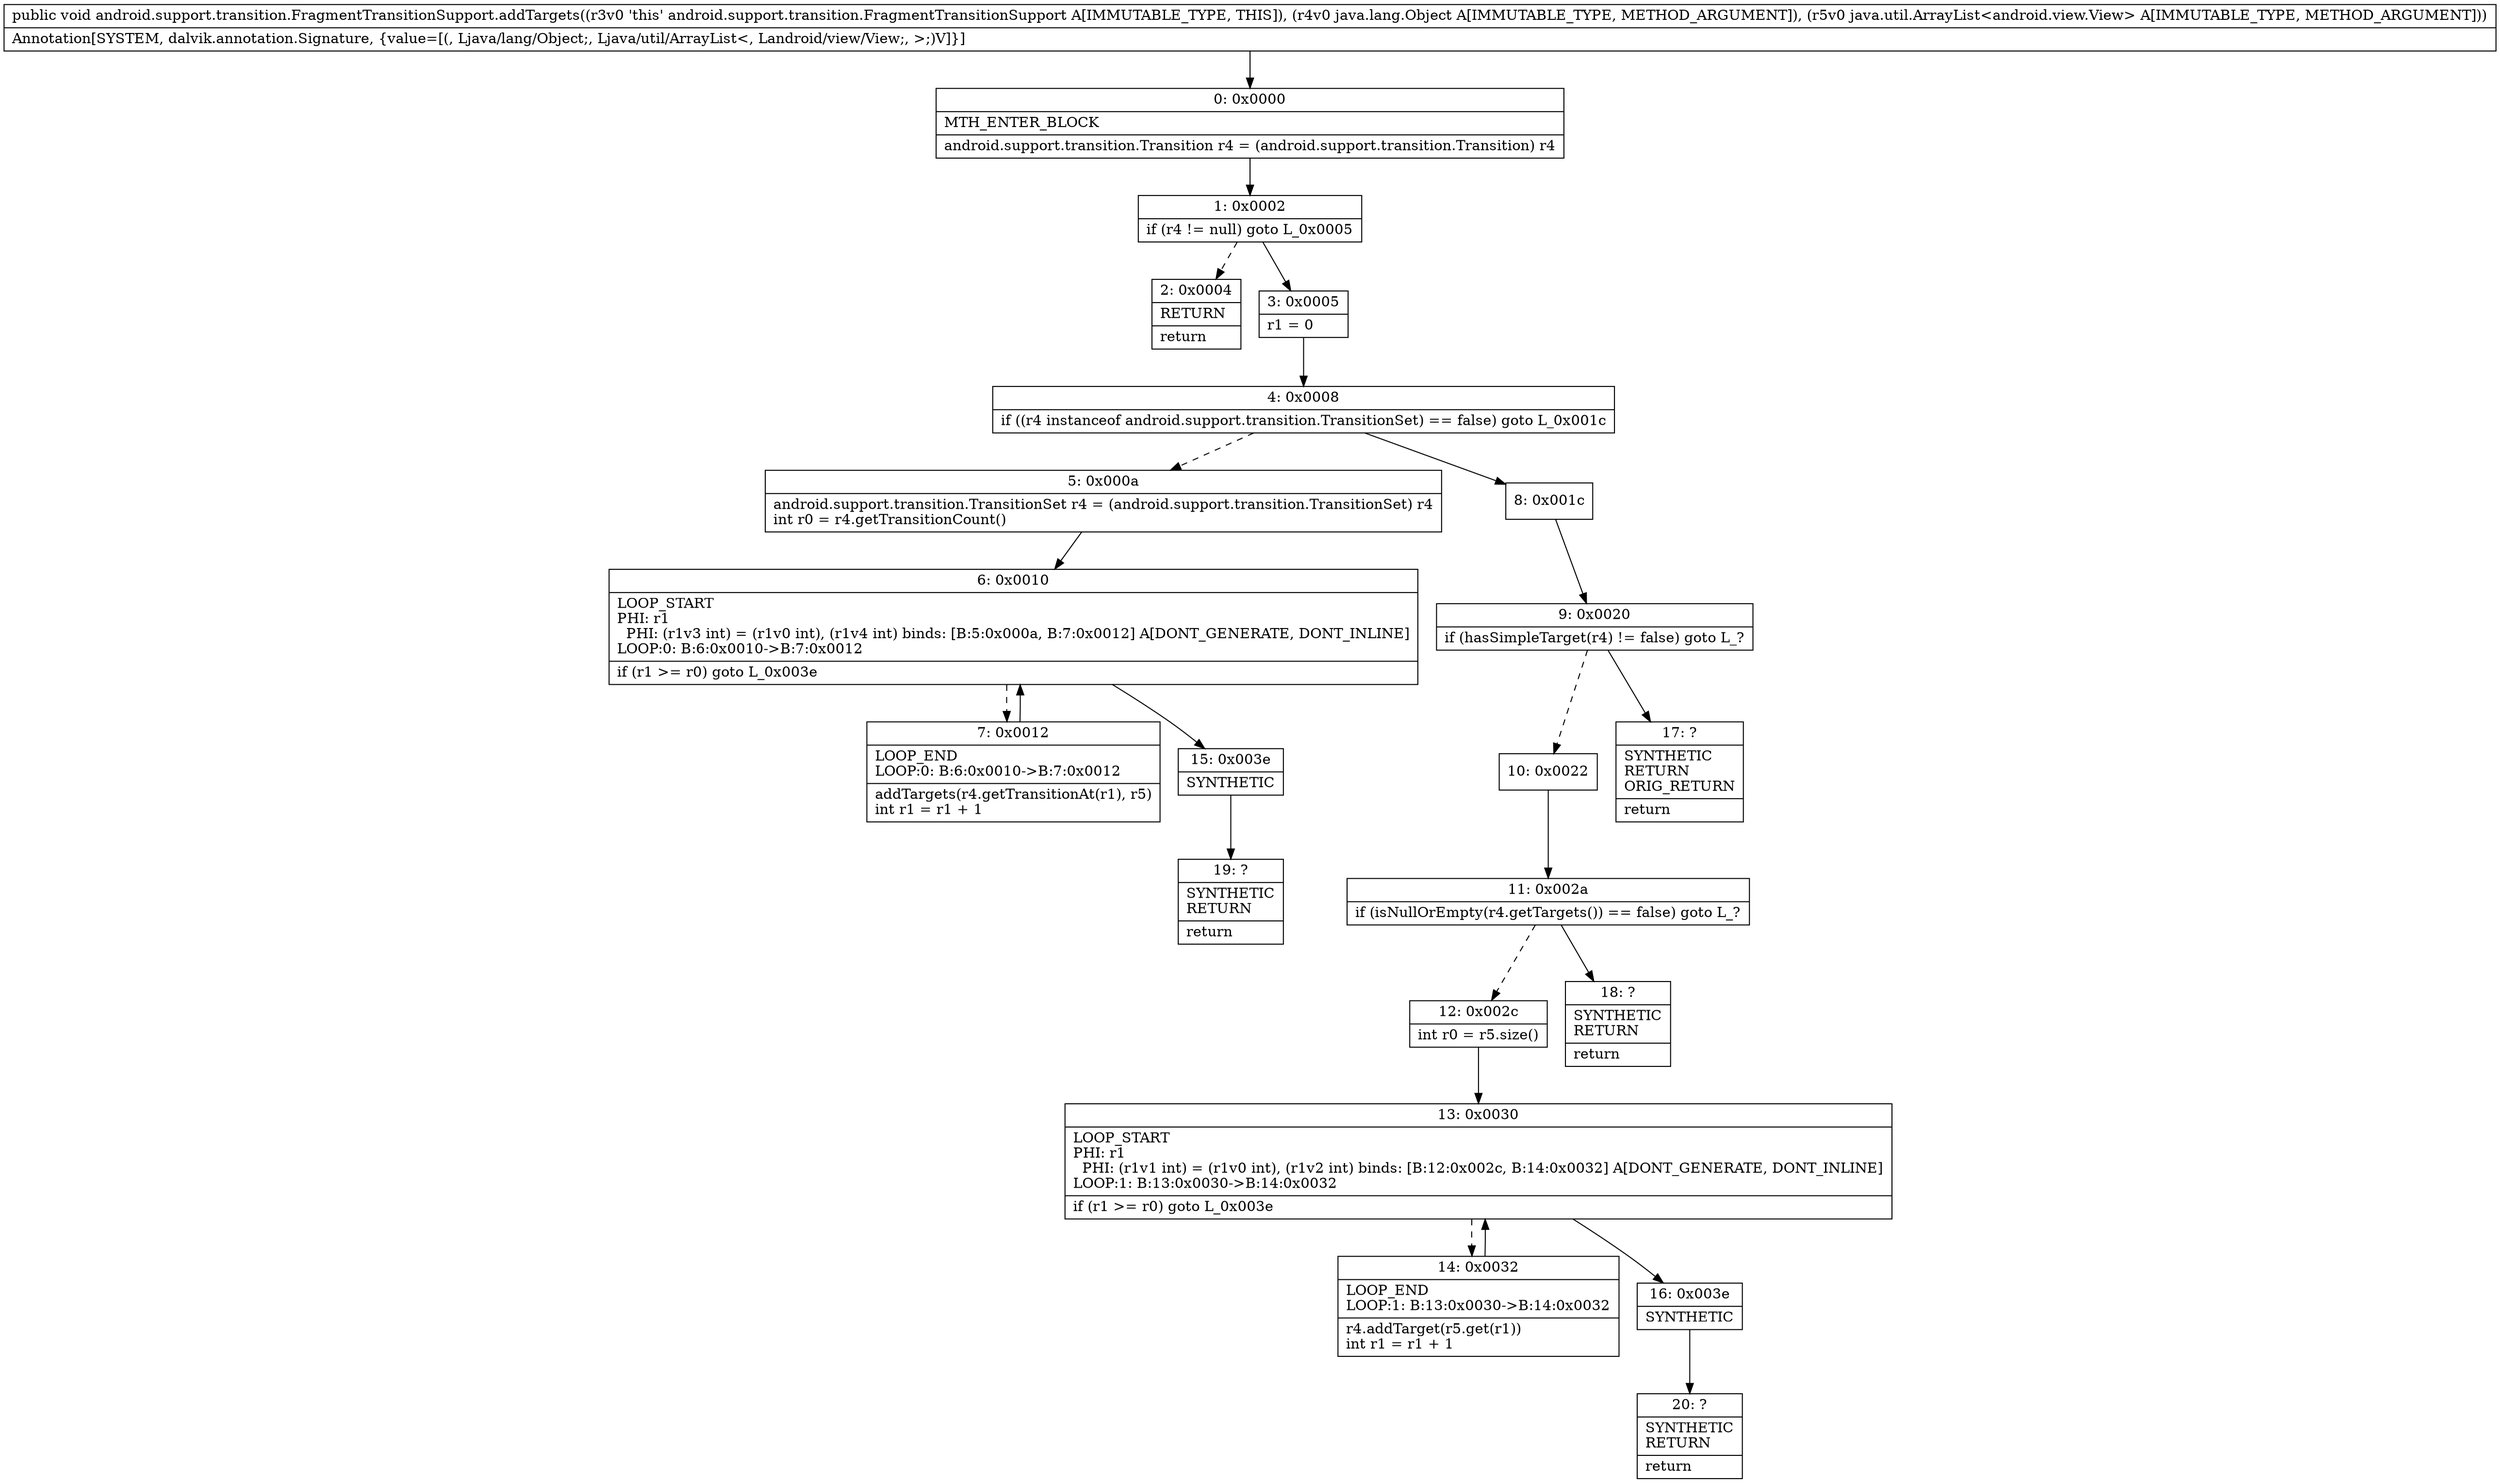 digraph "CFG forandroid.support.transition.FragmentTransitionSupport.addTargets(Ljava\/lang\/Object;Ljava\/util\/ArrayList;)V" {
Node_0 [shape=record,label="{0\:\ 0x0000|MTH_ENTER_BLOCK\l|android.support.transition.Transition r4 = (android.support.transition.Transition) r4\l}"];
Node_1 [shape=record,label="{1\:\ 0x0002|if (r4 != null) goto L_0x0005\l}"];
Node_2 [shape=record,label="{2\:\ 0x0004|RETURN\l|return\l}"];
Node_3 [shape=record,label="{3\:\ 0x0005|r1 = 0\l}"];
Node_4 [shape=record,label="{4\:\ 0x0008|if ((r4 instanceof android.support.transition.TransitionSet) == false) goto L_0x001c\l}"];
Node_5 [shape=record,label="{5\:\ 0x000a|android.support.transition.TransitionSet r4 = (android.support.transition.TransitionSet) r4\lint r0 = r4.getTransitionCount()\l}"];
Node_6 [shape=record,label="{6\:\ 0x0010|LOOP_START\lPHI: r1 \l  PHI: (r1v3 int) = (r1v0 int), (r1v4 int) binds: [B:5:0x000a, B:7:0x0012] A[DONT_GENERATE, DONT_INLINE]\lLOOP:0: B:6:0x0010\-\>B:7:0x0012\l|if (r1 \>= r0) goto L_0x003e\l}"];
Node_7 [shape=record,label="{7\:\ 0x0012|LOOP_END\lLOOP:0: B:6:0x0010\-\>B:7:0x0012\l|addTargets(r4.getTransitionAt(r1), r5)\lint r1 = r1 + 1\l}"];
Node_8 [shape=record,label="{8\:\ 0x001c}"];
Node_9 [shape=record,label="{9\:\ 0x0020|if (hasSimpleTarget(r4) != false) goto L_?\l}"];
Node_10 [shape=record,label="{10\:\ 0x0022}"];
Node_11 [shape=record,label="{11\:\ 0x002a|if (isNullOrEmpty(r4.getTargets()) == false) goto L_?\l}"];
Node_12 [shape=record,label="{12\:\ 0x002c|int r0 = r5.size()\l}"];
Node_13 [shape=record,label="{13\:\ 0x0030|LOOP_START\lPHI: r1 \l  PHI: (r1v1 int) = (r1v0 int), (r1v2 int) binds: [B:12:0x002c, B:14:0x0032] A[DONT_GENERATE, DONT_INLINE]\lLOOP:1: B:13:0x0030\-\>B:14:0x0032\l|if (r1 \>= r0) goto L_0x003e\l}"];
Node_14 [shape=record,label="{14\:\ 0x0032|LOOP_END\lLOOP:1: B:13:0x0030\-\>B:14:0x0032\l|r4.addTarget(r5.get(r1))\lint r1 = r1 + 1\l}"];
Node_15 [shape=record,label="{15\:\ 0x003e|SYNTHETIC\l}"];
Node_16 [shape=record,label="{16\:\ 0x003e|SYNTHETIC\l}"];
Node_17 [shape=record,label="{17\:\ ?|SYNTHETIC\lRETURN\lORIG_RETURN\l|return\l}"];
Node_18 [shape=record,label="{18\:\ ?|SYNTHETIC\lRETURN\l|return\l}"];
Node_19 [shape=record,label="{19\:\ ?|SYNTHETIC\lRETURN\l|return\l}"];
Node_20 [shape=record,label="{20\:\ ?|SYNTHETIC\lRETURN\l|return\l}"];
MethodNode[shape=record,label="{public void android.support.transition.FragmentTransitionSupport.addTargets((r3v0 'this' android.support.transition.FragmentTransitionSupport A[IMMUTABLE_TYPE, THIS]), (r4v0 java.lang.Object A[IMMUTABLE_TYPE, METHOD_ARGUMENT]), (r5v0 java.util.ArrayList\<android.view.View\> A[IMMUTABLE_TYPE, METHOD_ARGUMENT]))  | Annotation[SYSTEM, dalvik.annotation.Signature, \{value=[(, Ljava\/lang\/Object;, Ljava\/util\/ArrayList\<, Landroid\/view\/View;, \>;)V]\}]\l}"];
MethodNode -> Node_0;
Node_0 -> Node_1;
Node_1 -> Node_2[style=dashed];
Node_1 -> Node_3;
Node_3 -> Node_4;
Node_4 -> Node_5[style=dashed];
Node_4 -> Node_8;
Node_5 -> Node_6;
Node_6 -> Node_7[style=dashed];
Node_6 -> Node_15;
Node_7 -> Node_6;
Node_8 -> Node_9;
Node_9 -> Node_10[style=dashed];
Node_9 -> Node_17;
Node_10 -> Node_11;
Node_11 -> Node_12[style=dashed];
Node_11 -> Node_18;
Node_12 -> Node_13;
Node_13 -> Node_14[style=dashed];
Node_13 -> Node_16;
Node_14 -> Node_13;
Node_15 -> Node_19;
Node_16 -> Node_20;
}

